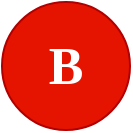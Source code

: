 <mxfile>
    <diagram id="OYqkTKZ24ruUyNLx62ju" name="Page-1">
        <mxGraphModel dx="948" dy="800" grid="1" gridSize="10" guides="1" tooltips="1" connect="1" arrows="1" fold="1" page="1" pageScale="1" pageWidth="827" pageHeight="1169" math="0" shadow="0">
            <root>
                <mxCell id="0"/>
                <mxCell id="1" parent="0"/>
                <mxCell id="2" value="&lt;b&gt;&lt;font style=&quot;font-size: 26px&quot; face=&quot;Verdana&quot;&gt;B&lt;/font&gt;&lt;/b&gt;" style="ellipse;whiteSpace=wrap;html=1;aspect=fixed;fillColor=#e51400;strokeColor=#B20000;fontColor=#ffffff;direction=south;" parent="1" vertex="1">
                    <mxGeometry width="64" height="64" as="geometry"/>
                </mxCell>
            </root>
        </mxGraphModel>
    </diagram>
</mxfile>